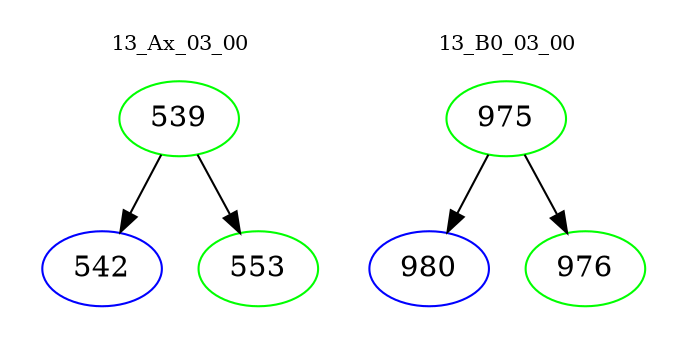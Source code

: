 digraph{
subgraph cluster_0 {
color = white
label = "13_Ax_03_00";
fontsize=10;
T0_539 [label="539", color="green"]
T0_539 -> T0_542 [color="black"]
T0_542 [label="542", color="blue"]
T0_539 -> T0_553 [color="black"]
T0_553 [label="553", color="green"]
}
subgraph cluster_1 {
color = white
label = "13_B0_03_00";
fontsize=10;
T1_975 [label="975", color="green"]
T1_975 -> T1_980 [color="black"]
T1_980 [label="980", color="blue"]
T1_975 -> T1_976 [color="black"]
T1_976 [label="976", color="green"]
}
}
